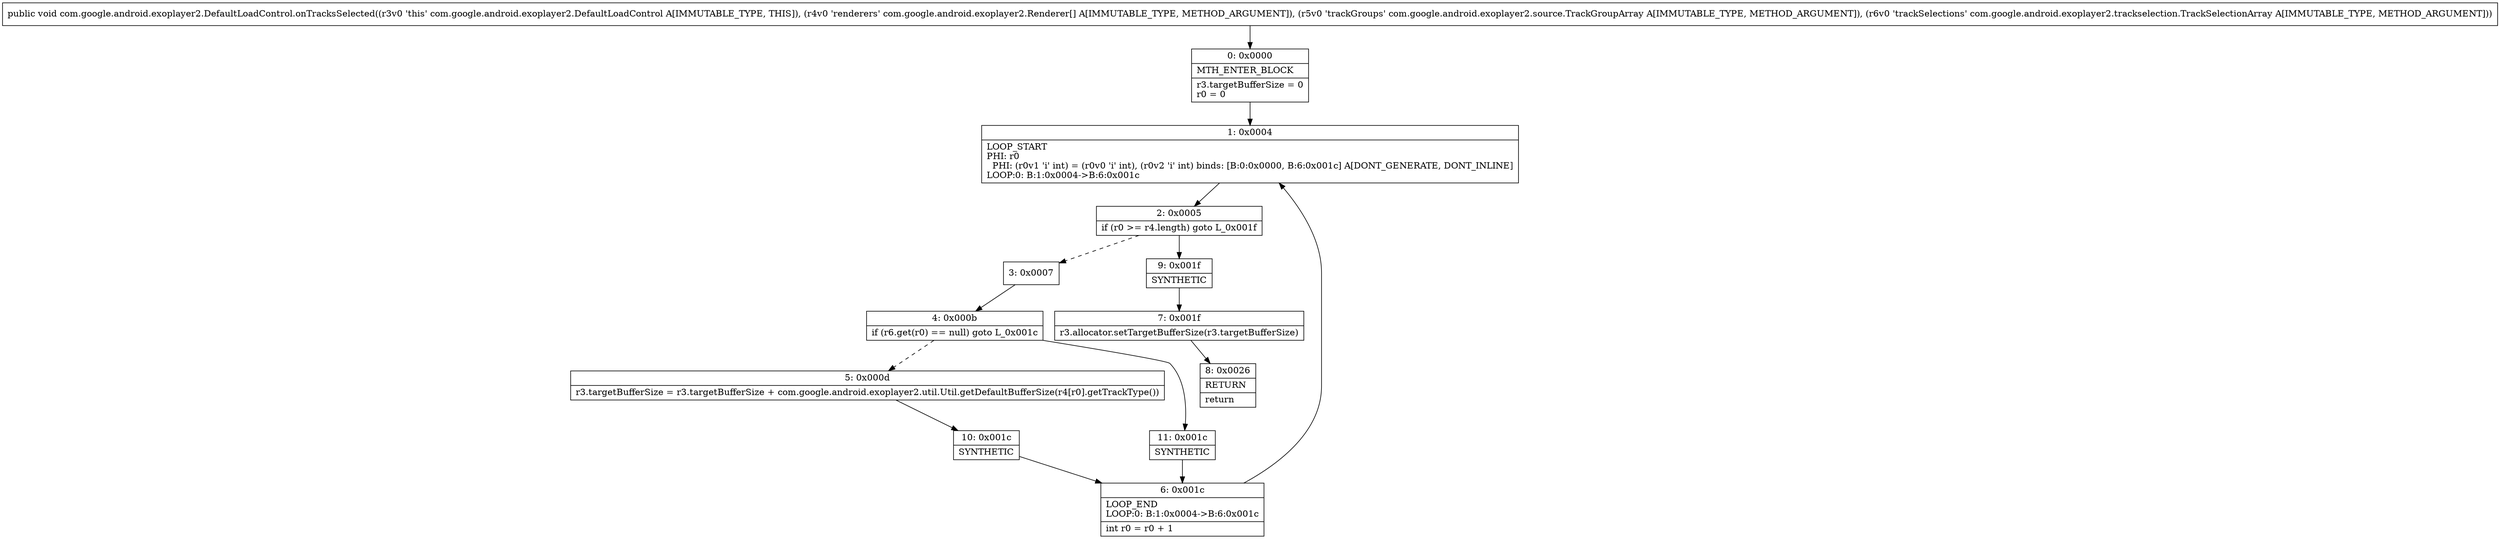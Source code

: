 digraph "CFG forcom.google.android.exoplayer2.DefaultLoadControl.onTracksSelected([Lcom\/google\/android\/exoplayer2\/Renderer;Lcom\/google\/android\/exoplayer2\/source\/TrackGroupArray;Lcom\/google\/android\/exoplayer2\/trackselection\/TrackSelectionArray;)V" {
Node_0 [shape=record,label="{0\:\ 0x0000|MTH_ENTER_BLOCK\l|r3.targetBufferSize = 0\lr0 = 0\l}"];
Node_1 [shape=record,label="{1\:\ 0x0004|LOOP_START\lPHI: r0 \l  PHI: (r0v1 'i' int) = (r0v0 'i' int), (r0v2 'i' int) binds: [B:0:0x0000, B:6:0x001c] A[DONT_GENERATE, DONT_INLINE]\lLOOP:0: B:1:0x0004\-\>B:6:0x001c\l}"];
Node_2 [shape=record,label="{2\:\ 0x0005|if (r0 \>= r4.length) goto L_0x001f\l}"];
Node_3 [shape=record,label="{3\:\ 0x0007}"];
Node_4 [shape=record,label="{4\:\ 0x000b|if (r6.get(r0) == null) goto L_0x001c\l}"];
Node_5 [shape=record,label="{5\:\ 0x000d|r3.targetBufferSize = r3.targetBufferSize + com.google.android.exoplayer2.util.Util.getDefaultBufferSize(r4[r0].getTrackType())\l}"];
Node_6 [shape=record,label="{6\:\ 0x001c|LOOP_END\lLOOP:0: B:1:0x0004\-\>B:6:0x001c\l|int r0 = r0 + 1\l}"];
Node_7 [shape=record,label="{7\:\ 0x001f|r3.allocator.setTargetBufferSize(r3.targetBufferSize)\l}"];
Node_8 [shape=record,label="{8\:\ 0x0026|RETURN\l|return\l}"];
Node_9 [shape=record,label="{9\:\ 0x001f|SYNTHETIC\l}"];
Node_10 [shape=record,label="{10\:\ 0x001c|SYNTHETIC\l}"];
Node_11 [shape=record,label="{11\:\ 0x001c|SYNTHETIC\l}"];
MethodNode[shape=record,label="{public void com.google.android.exoplayer2.DefaultLoadControl.onTracksSelected((r3v0 'this' com.google.android.exoplayer2.DefaultLoadControl A[IMMUTABLE_TYPE, THIS]), (r4v0 'renderers' com.google.android.exoplayer2.Renderer[] A[IMMUTABLE_TYPE, METHOD_ARGUMENT]), (r5v0 'trackGroups' com.google.android.exoplayer2.source.TrackGroupArray A[IMMUTABLE_TYPE, METHOD_ARGUMENT]), (r6v0 'trackSelections' com.google.android.exoplayer2.trackselection.TrackSelectionArray A[IMMUTABLE_TYPE, METHOD_ARGUMENT])) }"];
MethodNode -> Node_0;
Node_0 -> Node_1;
Node_1 -> Node_2;
Node_2 -> Node_3[style=dashed];
Node_2 -> Node_9;
Node_3 -> Node_4;
Node_4 -> Node_5[style=dashed];
Node_4 -> Node_11;
Node_5 -> Node_10;
Node_6 -> Node_1;
Node_7 -> Node_8;
Node_9 -> Node_7;
Node_10 -> Node_6;
Node_11 -> Node_6;
}

